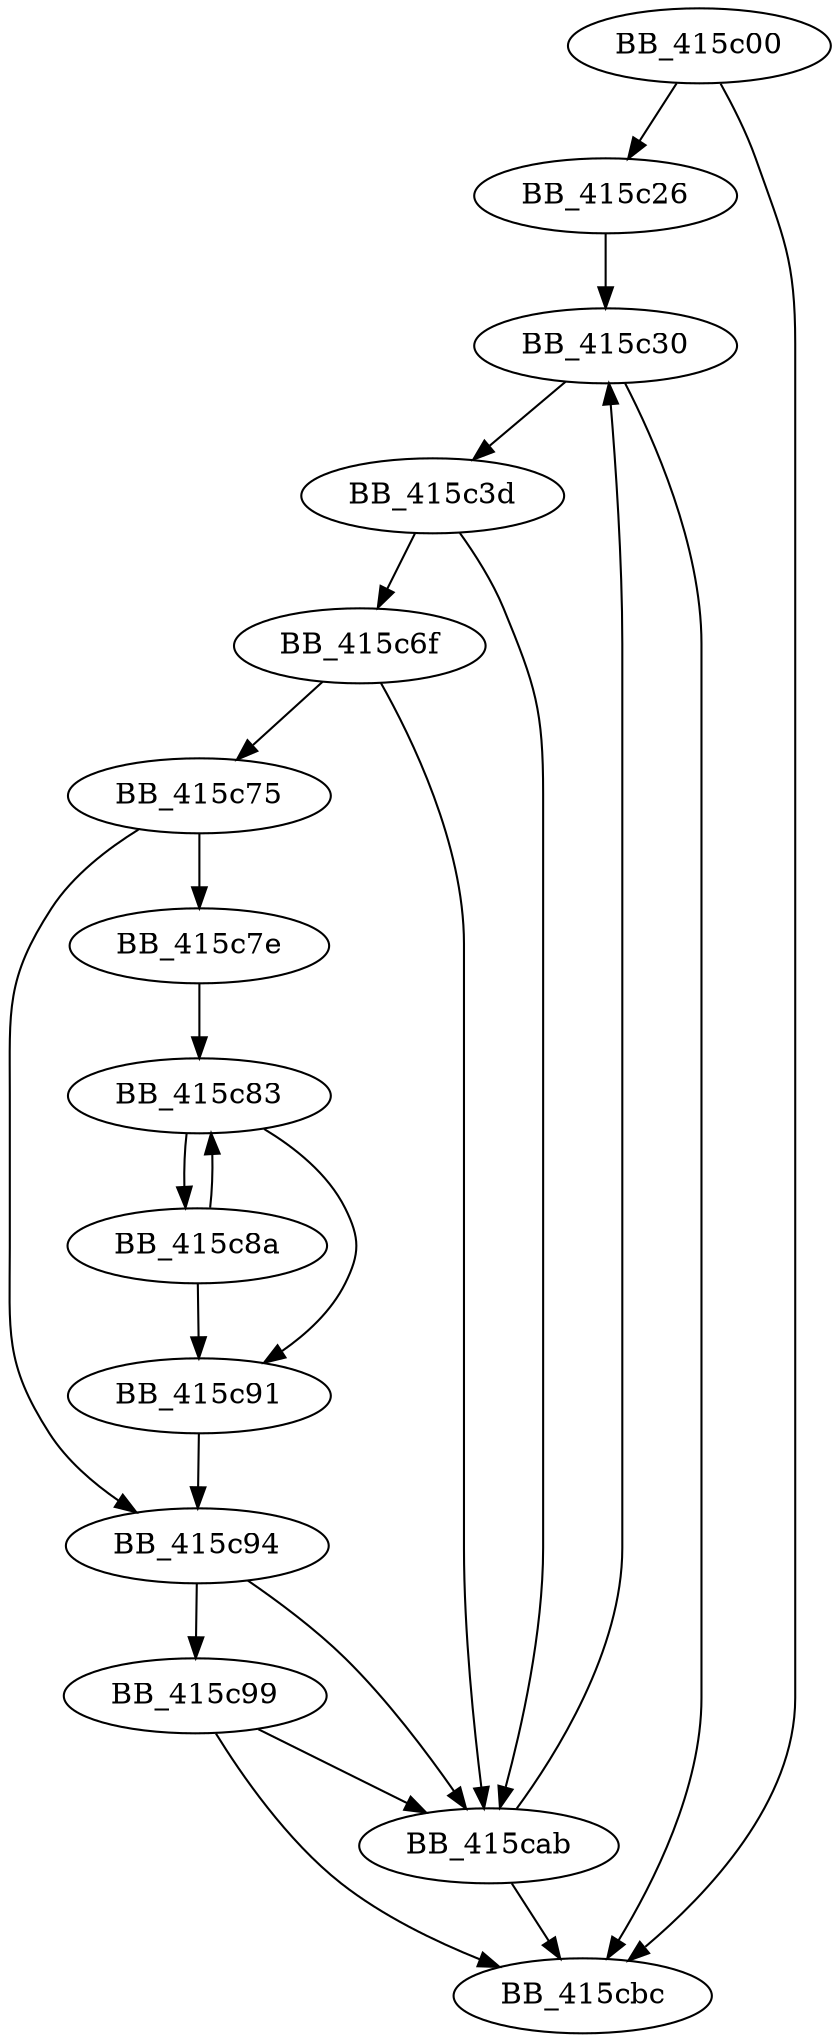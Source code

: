 DiGraph sub_415C00{
BB_415c00->BB_415c26
BB_415c00->BB_415cbc
BB_415c26->BB_415c30
BB_415c30->BB_415c3d
BB_415c30->BB_415cbc
BB_415c3d->BB_415c6f
BB_415c3d->BB_415cab
BB_415c6f->BB_415c75
BB_415c6f->BB_415cab
BB_415c75->BB_415c7e
BB_415c75->BB_415c94
BB_415c7e->BB_415c83
BB_415c83->BB_415c8a
BB_415c83->BB_415c91
BB_415c8a->BB_415c83
BB_415c8a->BB_415c91
BB_415c91->BB_415c94
BB_415c94->BB_415c99
BB_415c94->BB_415cab
BB_415c99->BB_415cab
BB_415c99->BB_415cbc
BB_415cab->BB_415c30
BB_415cab->BB_415cbc
}
